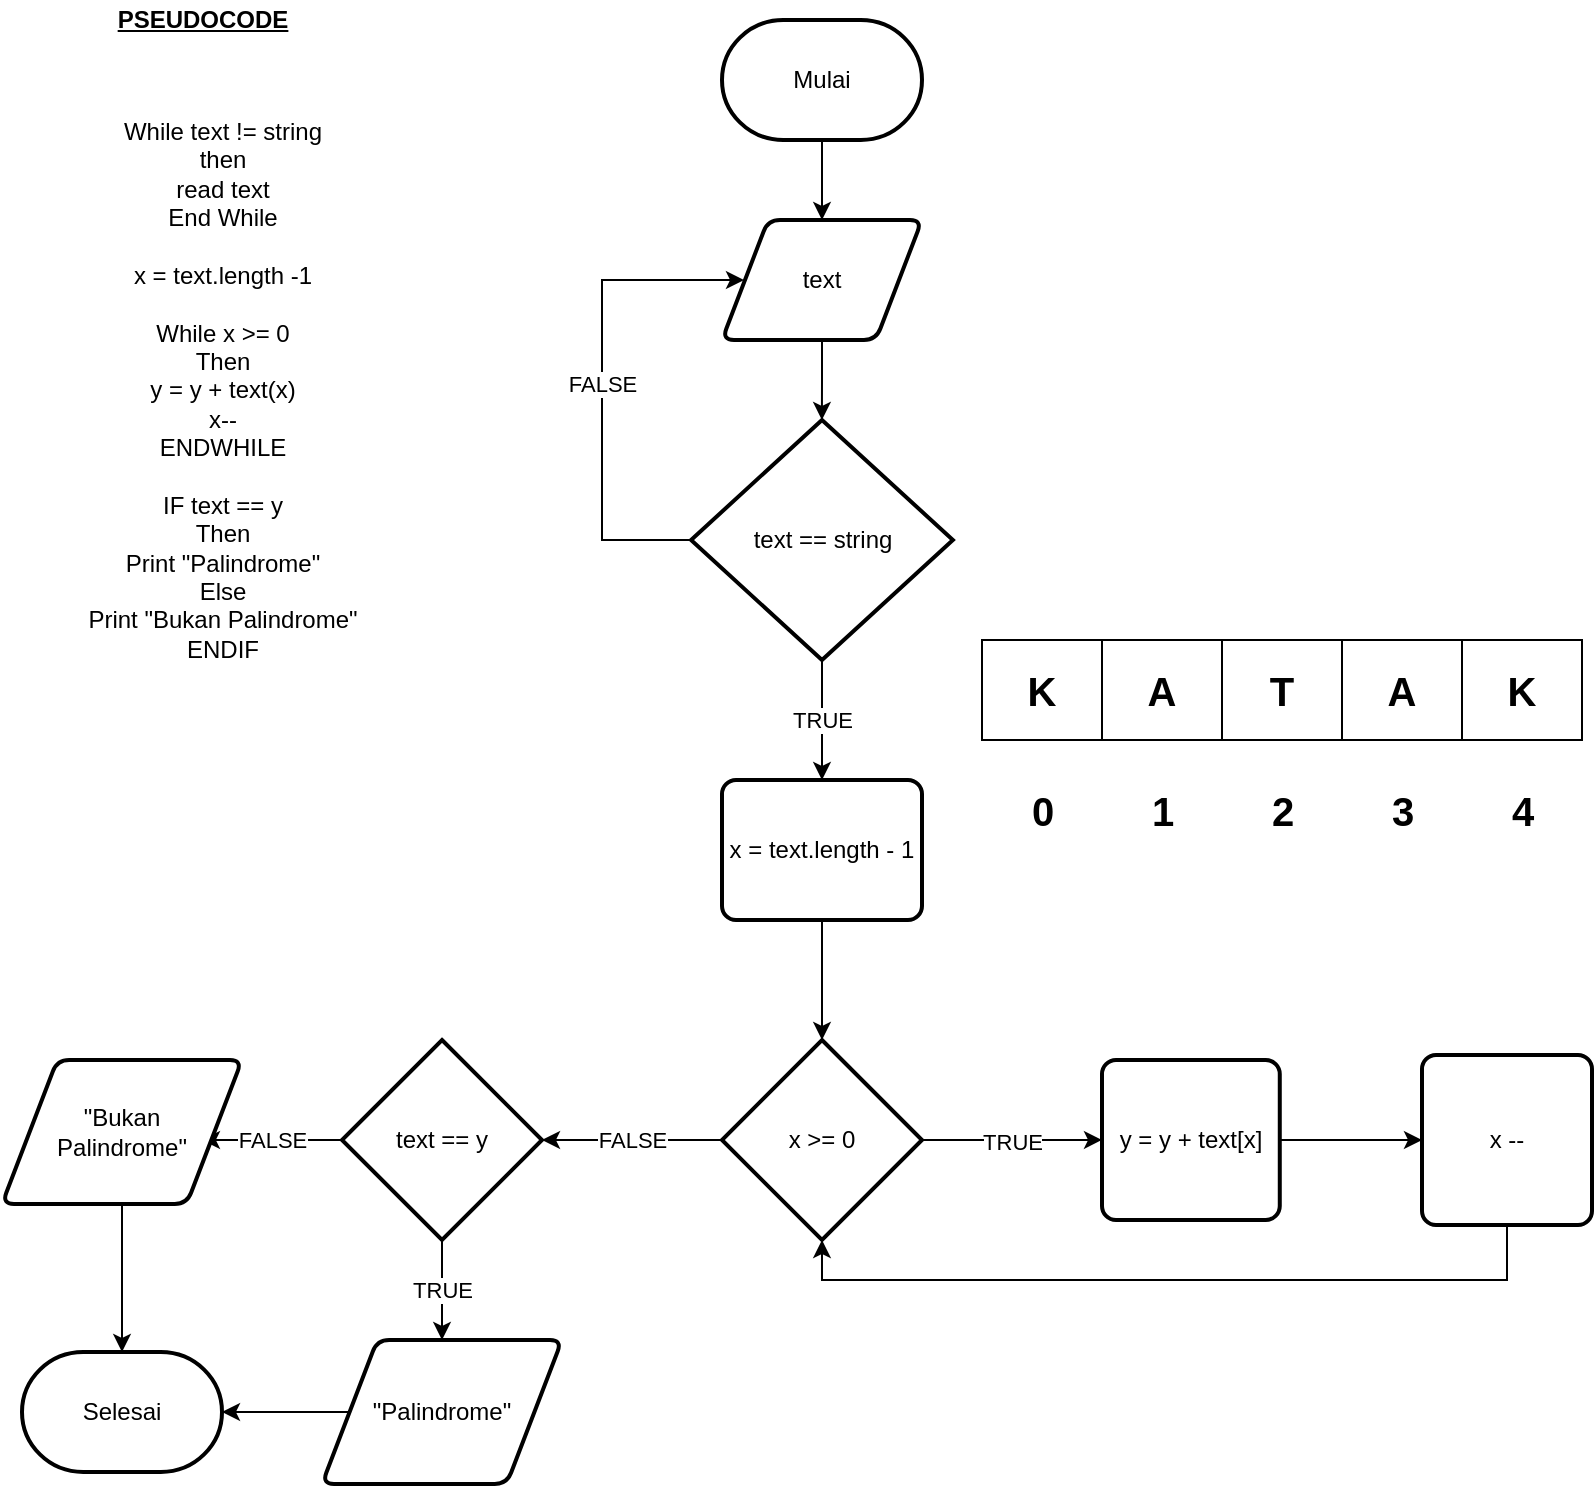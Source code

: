 <mxfile version="16.2.6" type="device"><diagram id="EMLIY1JC3iNra0brMZjR" name="Page-1"><mxGraphModel dx="834" dy="479" grid="1" gridSize="10" guides="1" tooltips="1" connect="1" arrows="1" fold="1" page="1" pageScale="1" pageWidth="827" pageHeight="1169" math="0" shadow="0"><root><mxCell id="0"/><mxCell id="1" parent="0"/><mxCell id="CDIuSsdVzE9z0jv74grN-1" value="&lt;b&gt;&lt;u&gt;PSEUDOCODE&lt;/u&gt;&lt;/b&gt;" style="text;html=1;align=center;verticalAlign=middle;resizable=0;points=[];autosize=1;strokeColor=none;fillColor=none;" parent="1" vertex="1"><mxGeometry x="70" y="40" width="100" height="20" as="geometry"/></mxCell><mxCell id="CDIuSsdVzE9z0jv74grN-15" style="edgeStyle=orthogonalEdgeStyle;rounded=0;orthogonalLoop=1;jettySize=auto;html=1;exitX=0.5;exitY=1;exitDx=0;exitDy=0;exitPerimeter=0;entryX=0.5;entryY=0;entryDx=0;entryDy=0;" parent="1" source="CDIuSsdVzE9z0jv74grN-2" target="CDIuSsdVzE9z0jv74grN-3" edge="1"><mxGeometry relative="1" as="geometry"/></mxCell><mxCell id="CDIuSsdVzE9z0jv74grN-2" value="Mulai" style="strokeWidth=2;html=1;shape=mxgraph.flowchart.terminator;whiteSpace=wrap;" parent="1" vertex="1"><mxGeometry x="380" y="50" width="100" height="60" as="geometry"/></mxCell><mxCell id="CDIuSsdVzE9z0jv74grN-16" style="edgeStyle=orthogonalEdgeStyle;rounded=0;orthogonalLoop=1;jettySize=auto;html=1;exitX=0.5;exitY=1;exitDx=0;exitDy=0;" parent="1" source="CDIuSsdVzE9z0jv74grN-3" target="CDIuSsdVzE9z0jv74grN-4" edge="1"><mxGeometry relative="1" as="geometry"/></mxCell><mxCell id="CDIuSsdVzE9z0jv74grN-3" value="text" style="shape=parallelogram;html=1;strokeWidth=2;perimeter=parallelogramPerimeter;whiteSpace=wrap;rounded=1;arcSize=12;size=0.23;" parent="1" vertex="1"><mxGeometry x="380" y="150" width="100" height="60" as="geometry"/></mxCell><mxCell id="CDIuSsdVzE9z0jv74grN-5" value="FALSE" style="edgeStyle=orthogonalEdgeStyle;rounded=0;orthogonalLoop=1;jettySize=auto;html=1;exitX=0;exitY=0.5;exitDx=0;exitDy=0;exitPerimeter=0;" parent="1" source="CDIuSsdVzE9z0jv74grN-4" edge="1"><mxGeometry relative="1" as="geometry"><mxPoint x="391" y="180" as="targetPoint"/><Array as="points"><mxPoint x="320" y="310"/><mxPoint x="320" y="180"/><mxPoint x="391" y="180"/></Array></mxGeometry></mxCell><mxCell id="CDIuSsdVzE9z0jv74grN-6" value="TRUE" style="edgeStyle=orthogonalEdgeStyle;rounded=0;orthogonalLoop=1;jettySize=auto;html=1;exitX=0.5;exitY=1;exitDx=0;exitDy=0;exitPerimeter=0;" parent="1" source="CDIuSsdVzE9z0jv74grN-4" target="CDIuSsdVzE9z0jv74grN-7" edge="1"><mxGeometry relative="1" as="geometry"><mxPoint x="429.793" y="440" as="targetPoint"/></mxGeometry></mxCell><mxCell id="CDIuSsdVzE9z0jv74grN-4" value="text == string" style="strokeWidth=2;html=1;shape=mxgraph.flowchart.decision;whiteSpace=wrap;" parent="1" vertex="1"><mxGeometry x="364.54" y="250" width="130.91" height="120" as="geometry"/></mxCell><mxCell id="CDIuSsdVzE9z0jv74grN-8" style="edgeStyle=orthogonalEdgeStyle;rounded=0;orthogonalLoop=1;jettySize=auto;html=1;exitX=0.5;exitY=1;exitDx=0;exitDy=0;" parent="1" source="CDIuSsdVzE9z0jv74grN-7" target="CDIuSsdVzE9z0jv74grN-9" edge="1"><mxGeometry relative="1" as="geometry"><mxPoint x="429.793" y="560" as="targetPoint"/></mxGeometry></mxCell><mxCell id="CDIuSsdVzE9z0jv74grN-7" value="x = text.length - 1" style="rounded=1;whiteSpace=wrap;html=1;absoluteArcSize=1;arcSize=14;strokeWidth=2;" parent="1" vertex="1"><mxGeometry x="380" y="430" width="100" height="70" as="geometry"/></mxCell><mxCell id="CDIuSsdVzE9z0jv74grN-10" value="TRUE" style="edgeStyle=orthogonalEdgeStyle;rounded=0;orthogonalLoop=1;jettySize=auto;html=1;exitX=1;exitY=0.5;exitDx=0;exitDy=0;exitPerimeter=0;" parent="1" source="CDIuSsdVzE9z0jv74grN-9" edge="1"><mxGeometry relative="1" as="geometry"><mxPoint x="570" y="609.966" as="targetPoint"/></mxGeometry></mxCell><mxCell id="CDIuSsdVzE9z0jv74grN-11" value="FALSE" style="edgeStyle=orthogonalEdgeStyle;rounded=0;orthogonalLoop=1;jettySize=auto;html=1;exitX=0;exitY=0.5;exitDx=0;exitDy=0;exitPerimeter=0;" parent="1" source="CDIuSsdVzE9z0jv74grN-9" edge="1"><mxGeometry relative="1" as="geometry"><mxPoint x="290" y="609.966" as="targetPoint"/></mxGeometry></mxCell><mxCell id="CDIuSsdVzE9z0jv74grN-9" value="x &amp;gt;= 0" style="strokeWidth=2;html=1;shape=mxgraph.flowchart.decision;whiteSpace=wrap;" parent="1" vertex="1"><mxGeometry x="379.993" y="560" width="100" height="100" as="geometry"/></mxCell><mxCell id="CDIuSsdVzE9z0jv74grN-13" style="edgeStyle=orthogonalEdgeStyle;rounded=0;orthogonalLoop=1;jettySize=auto;html=1;exitX=1;exitY=0.5;exitDx=0;exitDy=0;" parent="1" source="CDIuSsdVzE9z0jv74grN-12" target="CDIuSsdVzE9z0jv74grN-14" edge="1"><mxGeometry relative="1" as="geometry"><mxPoint x="730.0" y="609.966" as="targetPoint"/></mxGeometry></mxCell><mxCell id="CDIuSsdVzE9z0jv74grN-12" value="y = y + text[x]" style="rounded=1;whiteSpace=wrap;html=1;absoluteArcSize=1;arcSize=14;strokeWidth=2;" parent="1" vertex="1"><mxGeometry x="570" y="570" width="88.89" height="80" as="geometry"/></mxCell><mxCell id="CDIuSsdVzE9z0jv74grN-28" style="edgeStyle=orthogonalEdgeStyle;rounded=0;orthogonalLoop=1;jettySize=auto;html=1;exitX=0.5;exitY=1;exitDx=0;exitDy=0;entryX=0.5;entryY=1;entryDx=0;entryDy=0;entryPerimeter=0;" parent="1" source="CDIuSsdVzE9z0jv74grN-14" target="CDIuSsdVzE9z0jv74grN-9" edge="1"><mxGeometry relative="1" as="geometry"/></mxCell><mxCell id="CDIuSsdVzE9z0jv74grN-14" value="x --" style="rounded=1;whiteSpace=wrap;html=1;absoluteArcSize=1;arcSize=14;strokeWidth=2;" parent="1" vertex="1"><mxGeometry x="730" y="567.5" width="85" height="85" as="geometry"/></mxCell><mxCell id="CDIuSsdVzE9z0jv74grN-21" value="FALSE" style="edgeStyle=orthogonalEdgeStyle;rounded=0;orthogonalLoop=1;jettySize=auto;html=1;exitX=0;exitY=0.5;exitDx=0;exitDy=0;exitPerimeter=0;entryX=0.833;entryY=0.555;entryDx=0;entryDy=0;entryPerimeter=0;" parent="1" source="CDIuSsdVzE9z0jv74grN-17" target="CDIuSsdVzE9z0jv74grN-20" edge="1"><mxGeometry relative="1" as="geometry"/></mxCell><mxCell id="CDIuSsdVzE9z0jv74grN-23" value="TRUE" style="edgeStyle=orthogonalEdgeStyle;rounded=0;orthogonalLoop=1;jettySize=auto;html=1;exitX=0.5;exitY=1;exitDx=0;exitDy=0;exitPerimeter=0;" parent="1" source="CDIuSsdVzE9z0jv74grN-17" target="CDIuSsdVzE9z0jv74grN-22" edge="1"><mxGeometry relative="1" as="geometry"/></mxCell><mxCell id="CDIuSsdVzE9z0jv74grN-17" value="text == y" style="strokeWidth=2;html=1;shape=mxgraph.flowchart.decision;whiteSpace=wrap;" parent="1" vertex="1"><mxGeometry x="190" y="560" width="100" height="100" as="geometry"/></mxCell><mxCell id="CDIuSsdVzE9z0jv74grN-25" style="edgeStyle=orthogonalEdgeStyle;rounded=0;orthogonalLoop=1;jettySize=auto;html=1;exitX=0.5;exitY=1;exitDx=0;exitDy=0;entryX=0.5;entryY=0;entryDx=0;entryDy=0;entryPerimeter=0;" parent="1" source="CDIuSsdVzE9z0jv74grN-20" target="CDIuSsdVzE9z0jv74grN-24" edge="1"><mxGeometry relative="1" as="geometry"/></mxCell><mxCell id="CDIuSsdVzE9z0jv74grN-20" value="&quot;Bukan&lt;br&gt;Palindrome&quot;" style="shape=parallelogram;html=1;strokeWidth=2;perimeter=parallelogramPerimeter;whiteSpace=wrap;rounded=1;arcSize=12;size=0.23;" parent="1" vertex="1"><mxGeometry x="20" y="570" width="120" height="72" as="geometry"/></mxCell><mxCell id="CDIuSsdVzE9z0jv74grN-26" style="edgeStyle=orthogonalEdgeStyle;rounded=0;orthogonalLoop=1;jettySize=auto;html=1;exitX=0;exitY=0.5;exitDx=0;exitDy=0;entryX=1;entryY=0.5;entryDx=0;entryDy=0;entryPerimeter=0;" parent="1" source="CDIuSsdVzE9z0jv74grN-22" target="CDIuSsdVzE9z0jv74grN-24" edge="1"><mxGeometry relative="1" as="geometry"/></mxCell><mxCell id="CDIuSsdVzE9z0jv74grN-22" value="&quot;Palindrome&quot;" style="shape=parallelogram;html=1;strokeWidth=2;perimeter=parallelogramPerimeter;whiteSpace=wrap;rounded=1;arcSize=12;size=0.23;" parent="1" vertex="1"><mxGeometry x="180" y="710" width="120" height="72" as="geometry"/></mxCell><mxCell id="CDIuSsdVzE9z0jv74grN-24" value="Selesai" style="strokeWidth=2;html=1;shape=mxgraph.flowchart.terminator;whiteSpace=wrap;" parent="1" vertex="1"><mxGeometry x="30" y="716" width="100" height="60" as="geometry"/></mxCell><mxCell id="CDIuSsdVzE9z0jv74grN-27" value="While text != string&lt;br&gt;then&lt;br&gt;read text&lt;br&gt;End While&lt;br&gt;&lt;br&gt;x = text.length -1&lt;br&gt;&lt;br&gt;While x &amp;gt;= 0&lt;br&gt;Then&lt;br&gt;y = y + text(x)&lt;br&gt;x--&lt;br&gt;ENDWHILE&lt;br&gt;&lt;br&gt;IF text == y&lt;br&gt;Then&lt;br&gt;Print &quot;Palindrome&quot;&lt;br&gt;Else&lt;br&gt;Print &quot;Bukan Palindrome&quot;&lt;br&gt;ENDIF" style="text;html=1;align=center;verticalAlign=middle;resizable=0;points=[];autosize=1;strokeColor=none;fillColor=none;" parent="1" vertex="1"><mxGeometry x="55" y="100" width="150" height="270" as="geometry"/></mxCell><mxCell id="ZwQjCpoU2lSgWgW04rDT-1" value="&lt;font style=&quot;font-size: 20px&quot;&gt;&lt;b&gt;K&lt;/b&gt;&lt;/font&gt;" style="rounded=0;whiteSpace=wrap;html=1;" vertex="1" parent="1"><mxGeometry x="510" y="360" width="60" height="50" as="geometry"/></mxCell><mxCell id="ZwQjCpoU2lSgWgW04rDT-2" value="&lt;font style=&quot;font-size: 20px&quot;&gt;&lt;b&gt;A&lt;/b&gt;&lt;/font&gt;" style="rounded=0;whiteSpace=wrap;html=1;" vertex="1" parent="1"><mxGeometry x="570" y="360" width="60" height="50" as="geometry"/></mxCell><mxCell id="ZwQjCpoU2lSgWgW04rDT-3" value="&lt;font style=&quot;font-size: 20px&quot;&gt;&lt;b&gt;T&lt;/b&gt;&lt;/font&gt;" style="rounded=0;whiteSpace=wrap;html=1;" vertex="1" parent="1"><mxGeometry x="630" y="360" width="60" height="50" as="geometry"/></mxCell><mxCell id="ZwQjCpoU2lSgWgW04rDT-4" value="&lt;font style=&quot;font-size: 20px&quot;&gt;&lt;b&gt;A&lt;/b&gt;&lt;/font&gt;" style="rounded=0;whiteSpace=wrap;html=1;" vertex="1" parent="1"><mxGeometry x="690" y="360" width="60" height="50" as="geometry"/></mxCell><mxCell id="ZwQjCpoU2lSgWgW04rDT-5" value="&lt;font style=&quot;font-size: 20px&quot;&gt;&lt;b&gt;K&lt;/b&gt;&lt;/font&gt;" style="rounded=0;whiteSpace=wrap;html=1;" vertex="1" parent="1"><mxGeometry x="750" y="360" width="60" height="50" as="geometry"/></mxCell><mxCell id="ZwQjCpoU2lSgWgW04rDT-10" value="&lt;b&gt;0&lt;/b&gt;" style="text;html=1;align=center;verticalAlign=middle;resizable=0;points=[];autosize=1;strokeColor=none;fillColor=none;fontSize=20;" vertex="1" parent="1"><mxGeometry x="525" y="430" width="30" height="30" as="geometry"/></mxCell><mxCell id="ZwQjCpoU2lSgWgW04rDT-11" value="&lt;b&gt;1&lt;/b&gt;" style="text;html=1;align=center;verticalAlign=middle;resizable=0;points=[];autosize=1;strokeColor=none;fillColor=none;fontSize=20;" vertex="1" parent="1"><mxGeometry x="585" y="430" width="30" height="30" as="geometry"/></mxCell><mxCell id="ZwQjCpoU2lSgWgW04rDT-12" value="&lt;b&gt;2&lt;/b&gt;" style="text;html=1;align=center;verticalAlign=middle;resizable=0;points=[];autosize=1;strokeColor=none;fillColor=none;fontSize=20;" vertex="1" parent="1"><mxGeometry x="645" y="430" width="30" height="30" as="geometry"/></mxCell><mxCell id="ZwQjCpoU2lSgWgW04rDT-13" value="&lt;b&gt;3&lt;/b&gt;" style="text;html=1;align=center;verticalAlign=middle;resizable=0;points=[];autosize=1;strokeColor=none;fillColor=none;fontSize=20;" vertex="1" parent="1"><mxGeometry x="705" y="430" width="30" height="30" as="geometry"/></mxCell><mxCell id="ZwQjCpoU2lSgWgW04rDT-14" value="&lt;b&gt;4&lt;/b&gt;" style="text;html=1;align=center;verticalAlign=middle;resizable=0;points=[];autosize=1;strokeColor=none;fillColor=none;fontSize=20;" vertex="1" parent="1"><mxGeometry x="765" y="430" width="30" height="30" as="geometry"/></mxCell></root></mxGraphModel></diagram></mxfile>